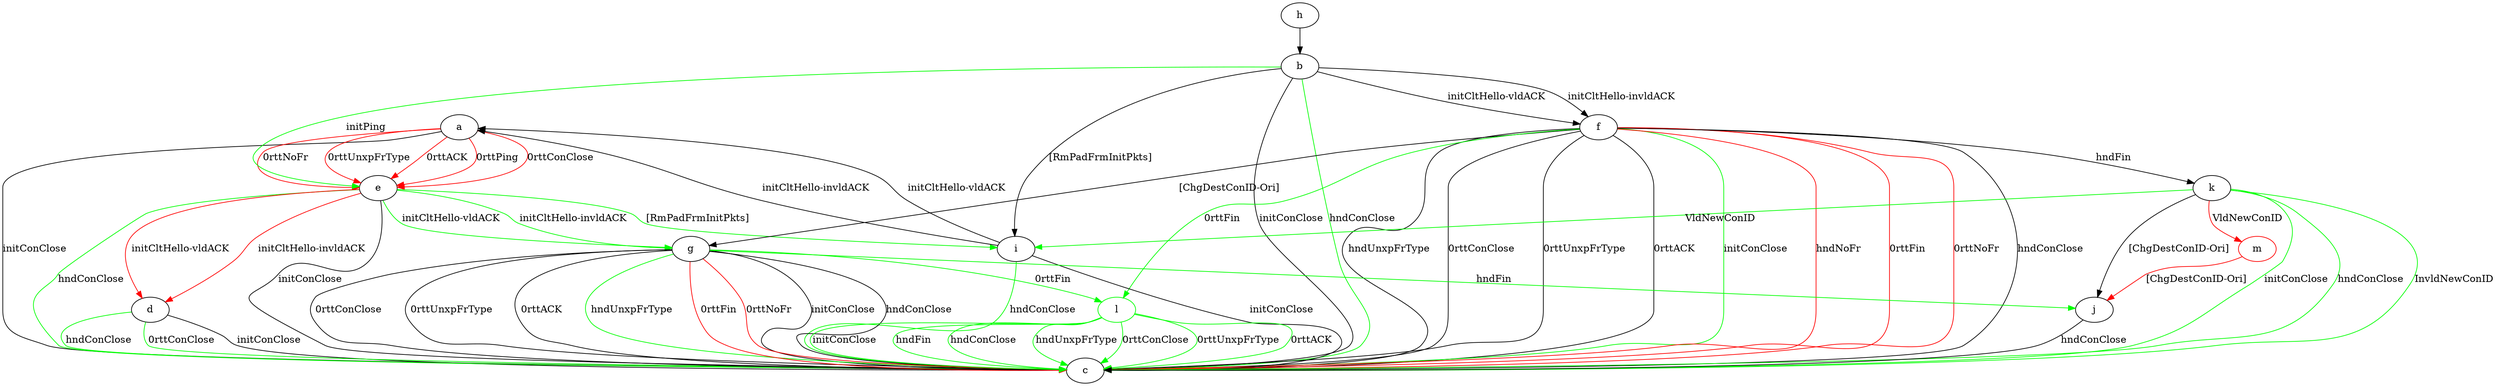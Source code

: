 digraph "" {
	a -> c	[key=0,
		label="initConClose "];
	a -> e	[key=0,
		color=red,
		label="0rttPing "];
	a -> e	[key=1,
		color=red,
		label="0rttConClose "];
	a -> e	[key=2,
		color=red,
		label="0rttNoFr "];
	a -> e	[key=3,
		color=red,
		label="0rttUnxpFrType "];
	a -> e	[key=4,
		color=red,
		label="0rttACK "];
	b -> c	[key=0,
		label="initConClose "];
	b -> c	[key=1,
		color=green,
		label="hndConClose "];
	b -> e	[key=0,
		color=green,
		label="initPing "];
	b -> f	[key=0,
		label="initCltHello-vldACK "];
	b -> f	[key=1,
		label="initCltHello-invldACK "];
	b -> i	[key=0,
		label="[RmPadFrmInitPkts] "];
	d -> c	[key=0,
		label="initConClose "];
	d -> c	[key=1,
		color=green,
		label="hndConClose "];
	d -> c	[key=2,
		color=green,
		label="0rttConClose "];
	e -> c	[key=0,
		label="initConClose "];
	e -> c	[key=1,
		color=green,
		label="hndConClose "];
	e -> d	[key=0,
		color=red,
		label="initCltHello-vldACK "];
	e -> d	[key=1,
		color=red,
		label="initCltHello-invldACK "];
	e -> g	[key=0,
		color=green,
		label="initCltHello-vldACK "];
	e -> g	[key=1,
		color=green,
		label="initCltHello-invldACK "];
	e -> i	[key=0,
		color=green,
		label="[RmPadFrmInitPkts] "];
	f -> c	[key=0,
		label="hndConClose "];
	f -> c	[key=1,
		label="hndUnxpFrType "];
	f -> c	[key=2,
		label="0rttConClose "];
	f -> c	[key=3,
		label="0rttUnxpFrType "];
	f -> c	[key=4,
		label="0rttACK "];
	f -> c	[key=5,
		color=green,
		label="initConClose "];
	f -> c	[key=6,
		color=red,
		label="hndNoFr "];
	f -> c	[key=7,
		color=red,
		label="0rttFin "];
	f -> c	[key=8,
		color=red,
		label="0rttNoFr "];
	f -> g	[key=0,
		label="[ChgDestConID-Ori] "];
	f -> k	[key=0,
		label="hndFin "];
	l	[color=green];
	f -> l	[key=0,
		color=green,
		label="0rttFin "];
	g -> c	[key=0,
		label="initConClose "];
	g -> c	[key=1,
		label="hndConClose "];
	g -> c	[key=2,
		label="0rttConClose "];
	g -> c	[key=3,
		label="0rttUnxpFrType "];
	g -> c	[key=4,
		label="0rttACK "];
	g -> c	[key=5,
		color=green,
		label="hndUnxpFrType "];
	g -> c	[key=6,
		color=red,
		label="0rttFin "];
	g -> c	[key=7,
		color=red,
		label="0rttNoFr "];
	g -> j	[key=0,
		color=green,
		label="hndFin "];
	g -> l	[key=0,
		color=green,
		label="0rttFin "];
	h -> b	[key=0];
	i -> a	[key=0,
		label="initCltHello-vldACK "];
	i -> a	[key=1,
		label="initCltHello-invldACK "];
	i -> c	[key=0,
		label="initConClose "];
	i -> c	[key=1,
		color=green,
		label="hndConClose "];
	j -> c	[key=0,
		label="hndConClose "];
	k -> c	[key=0,
		color=green,
		label="initConClose "];
	k -> c	[key=1,
		color=green,
		label="hndConClose "];
	k -> c	[key=2,
		color=green,
		label="InvldNewConID "];
	k -> i	[key=0,
		color=green,
		label="VldNewConID "];
	k -> j	[key=0,
		label="[ChgDestConID-Ori] "];
	m	[color=red];
	k -> m	[key=0,
		color=red,
		label="VldNewConID "];
	l -> c	[key=0,
		color=green,
		label="initConClose "];
	l -> c	[key=1,
		color=green,
		label="hndFin "];
	l -> c	[key=2,
		color=green,
		label="hndConClose "];
	l -> c	[key=3,
		color=green,
		label="hndUnxpFrType "];
	l -> c	[key=4,
		color=green,
		label="0rttConClose "];
	l -> c	[key=5,
		color=green,
		label="0rttUnxpFrType "];
	l -> c	[key=6,
		color=green,
		label="0rttACK "];
	m -> j	[key=0,
		color=red,
		label="[ChgDestConID-Ori] "];
}
